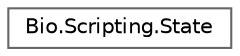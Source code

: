 digraph "Graphical Class Hierarchy"
{
 // LATEX_PDF_SIZE
  bgcolor="transparent";
  edge [fontname=Helvetica,fontsize=10,labelfontname=Helvetica,labelfontsize=10];
  node [fontname=Helvetica,fontsize=10,shape=box,height=0.2,width=0.4];
  rankdir="LR";
  Node0 [label="Bio.Scripting.State",height=0.2,width=0.4,color="grey40", fillcolor="white", style="filled",URL="$class_bio_1_1_scripting_1_1_state.html",tooltip=" "];
}

